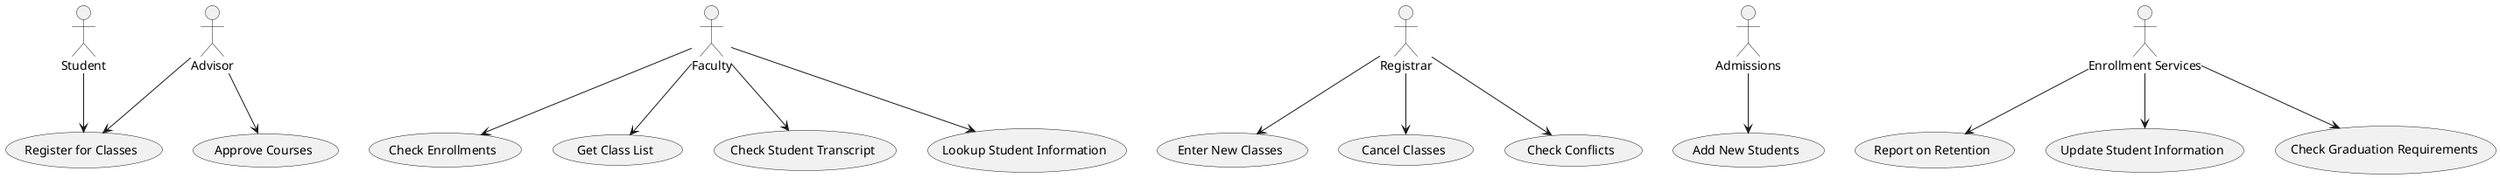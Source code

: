@startuml

actor Student
actor Advisor
actor Faculty
actor Registrar
actor Admissions
actor EnrollmentServices as "Enrollment Services"

usecase "Register for Classes" as UC1
usecase "Approve Courses" as UC2
usecase "Check Enrollments" as UC3
usecase "Get Class List" as UC4
usecase "Check Student Transcript" as UC5
usecase "Lookup Student Information" as UC6
usecase "Enter New Classes" as UC7
usecase "Cancel Classes" as UC8
usecase "Check Conflicts" as UC9
usecase "Add New Students" as UC10
usecase "Report on Retention" as UC11
usecase "Update Student Information" as UC12
usecase "Check Graduation Requirements" as UC13

Student --> UC1
Advisor --> UC1
Advisor --> UC2
Faculty --> UC3
Faculty --> UC4
Faculty --> UC5
Faculty --> UC6
Registrar --> UC7
Registrar --> UC8
Registrar --> UC9
Admissions --> UC10
EnrollmentServices --> UC11
EnrollmentServices --> UC12
EnrollmentServices --> UC13

@enduml
